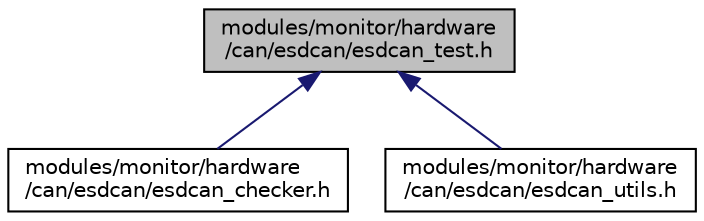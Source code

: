 digraph "modules/monitor/hardware/can/esdcan/esdcan_test.h"
{
  edge [fontname="Helvetica",fontsize="10",labelfontname="Helvetica",labelfontsize="10"];
  node [fontname="Helvetica",fontsize="10",shape=record];
  Node1 [label="modules/monitor/hardware\l/can/esdcan/esdcan_test.h",height=0.2,width=0.4,color="black", fillcolor="grey75", style="filled" fontcolor="black"];
  Node1 -> Node2 [dir="back",color="midnightblue",fontsize="10",style="solid",fontname="Helvetica"];
  Node2 [label="modules/monitor/hardware\l/can/esdcan/esdcan_checker.h",height=0.2,width=0.4,color="black", fillcolor="white", style="filled",URL="$esdcan__checker_8h.html"];
  Node1 -> Node3 [dir="back",color="midnightblue",fontsize="10",style="solid",fontname="Helvetica"];
  Node3 [label="modules/monitor/hardware\l/can/esdcan/esdcan_utils.h",height=0.2,width=0.4,color="black", fillcolor="white", style="filled",URL="$esdcan__utils_8h.html"];
}
